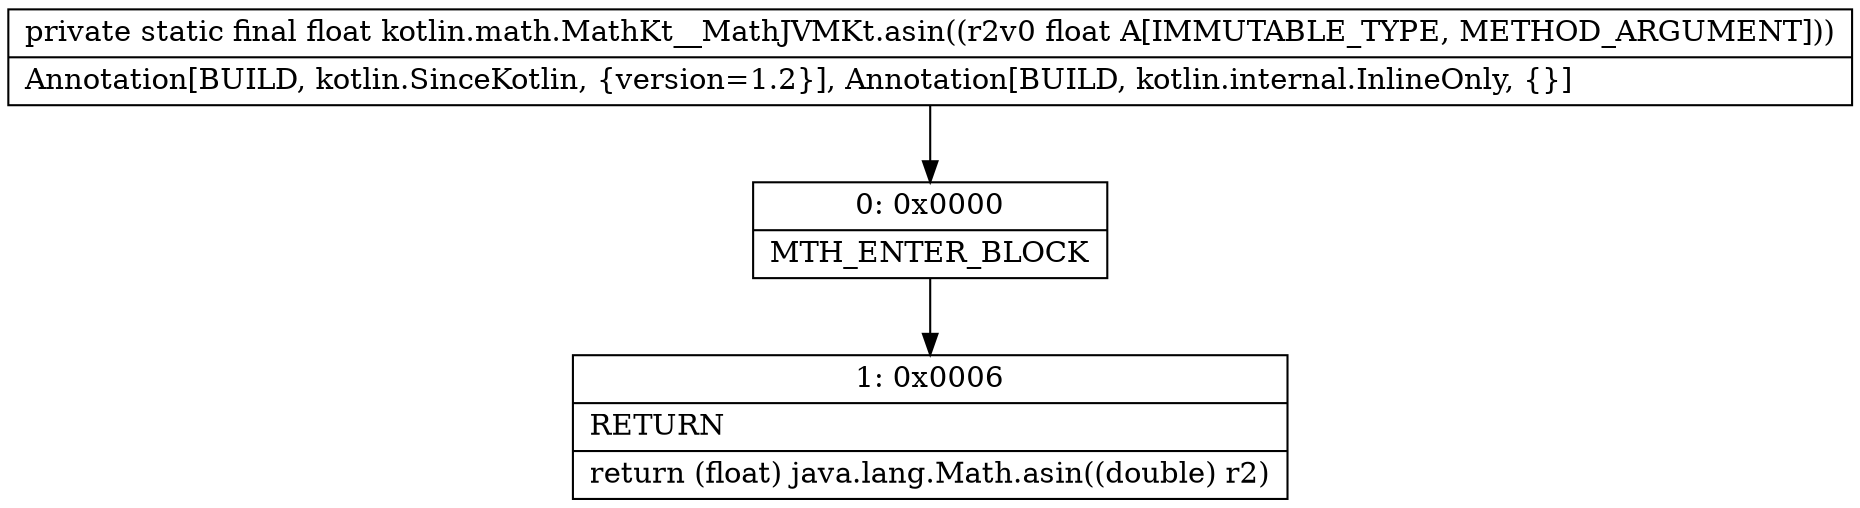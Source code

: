 digraph "CFG forkotlin.math.MathKt__MathJVMKt.asin(F)F" {
Node_0 [shape=record,label="{0\:\ 0x0000|MTH_ENTER_BLOCK\l}"];
Node_1 [shape=record,label="{1\:\ 0x0006|RETURN\l|return (float) java.lang.Math.asin((double) r2)\l}"];
MethodNode[shape=record,label="{private static final float kotlin.math.MathKt__MathJVMKt.asin((r2v0 float A[IMMUTABLE_TYPE, METHOD_ARGUMENT]))  | Annotation[BUILD, kotlin.SinceKotlin, \{version=1.2\}], Annotation[BUILD, kotlin.internal.InlineOnly, \{\}]\l}"];
MethodNode -> Node_0;
Node_0 -> Node_1;
}

